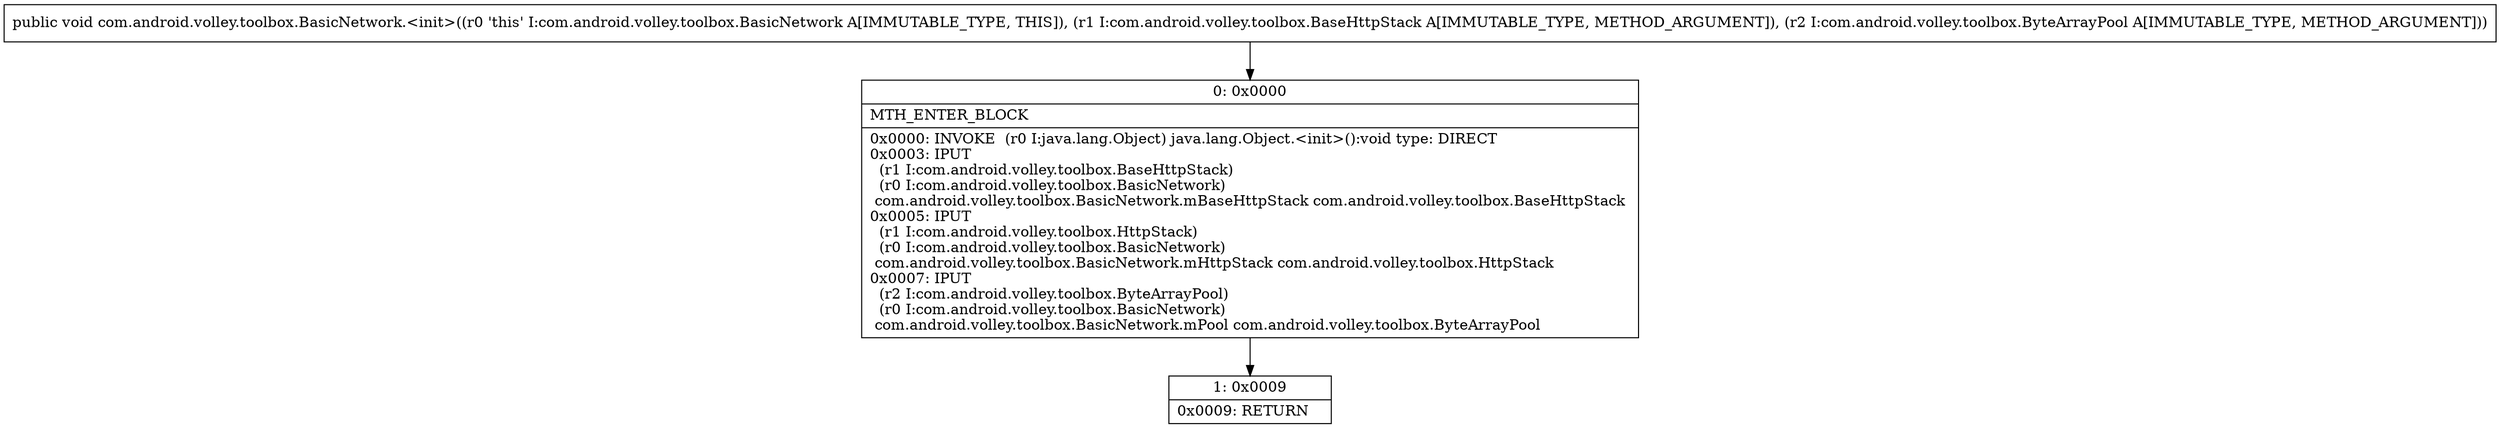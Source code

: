 digraph "CFG forcom.android.volley.toolbox.BasicNetwork.\<init\>(Lcom\/android\/volley\/toolbox\/BaseHttpStack;Lcom\/android\/volley\/toolbox\/ByteArrayPool;)V" {
Node_0 [shape=record,label="{0\:\ 0x0000|MTH_ENTER_BLOCK\l|0x0000: INVOKE  (r0 I:java.lang.Object) java.lang.Object.\<init\>():void type: DIRECT \l0x0003: IPUT  \l  (r1 I:com.android.volley.toolbox.BaseHttpStack)\l  (r0 I:com.android.volley.toolbox.BasicNetwork)\l com.android.volley.toolbox.BasicNetwork.mBaseHttpStack com.android.volley.toolbox.BaseHttpStack \l0x0005: IPUT  \l  (r1 I:com.android.volley.toolbox.HttpStack)\l  (r0 I:com.android.volley.toolbox.BasicNetwork)\l com.android.volley.toolbox.BasicNetwork.mHttpStack com.android.volley.toolbox.HttpStack \l0x0007: IPUT  \l  (r2 I:com.android.volley.toolbox.ByteArrayPool)\l  (r0 I:com.android.volley.toolbox.BasicNetwork)\l com.android.volley.toolbox.BasicNetwork.mPool com.android.volley.toolbox.ByteArrayPool \l}"];
Node_1 [shape=record,label="{1\:\ 0x0009|0x0009: RETURN   \l}"];
MethodNode[shape=record,label="{public void com.android.volley.toolbox.BasicNetwork.\<init\>((r0 'this' I:com.android.volley.toolbox.BasicNetwork A[IMMUTABLE_TYPE, THIS]), (r1 I:com.android.volley.toolbox.BaseHttpStack A[IMMUTABLE_TYPE, METHOD_ARGUMENT]), (r2 I:com.android.volley.toolbox.ByteArrayPool A[IMMUTABLE_TYPE, METHOD_ARGUMENT])) }"];
MethodNode -> Node_0;
Node_0 -> Node_1;
}

